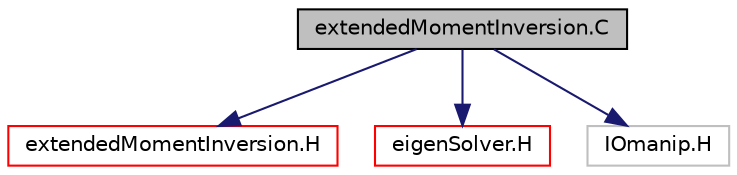 digraph "extendedMomentInversion.C"
{
  bgcolor="transparent";
  edge [fontname="Helvetica",fontsize="10",labelfontname="Helvetica",labelfontsize="10"];
  node [fontname="Helvetica",fontsize="10",shape=record];
  Node0 [label="extendedMomentInversion.C",height=0.2,width=0.4,color="black", fillcolor="grey75", style="filled", fontcolor="black"];
  Node0 -> Node1 [color="midnightblue",fontsize="10",style="solid",fontname="Helvetica"];
  Node1 [label="extendedMomentInversion.H",height=0.2,width=0.4,color="red",URL="$a00287.html"];
  Node0 -> Node18 [color="midnightblue",fontsize="10",style="solid",fontname="Helvetica"];
  Node18 [label="eigenSolver.H",height=0.2,width=0.4,color="red",URL="$a00005.html"];
  Node0 -> Node20 [color="midnightblue",fontsize="10",style="solid",fontname="Helvetica"];
  Node20 [label="IOmanip.H",height=0.2,width=0.4,color="grey75"];
}
